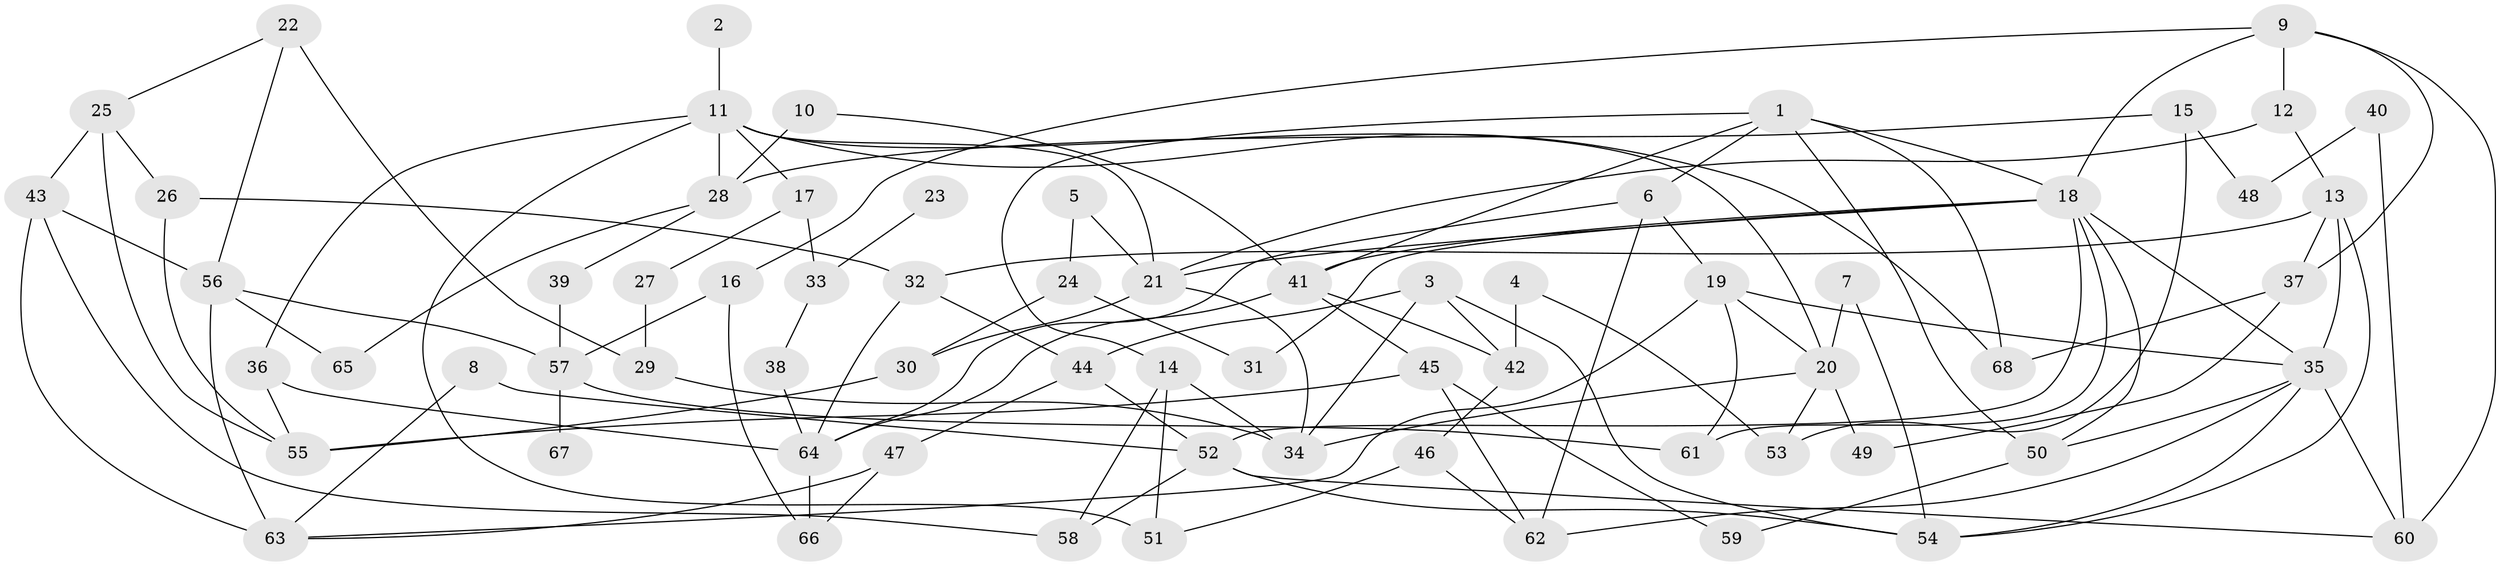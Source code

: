 // original degree distribution, {5: 0.051470588235294115, 6: 0.051470588235294115, 3: 0.19852941176470587, 11: 0.007352941176470588, 4: 0.19117647058823528, 2: 0.3014705882352941, 1: 0.18382352941176472, 7: 0.014705882352941176}
// Generated by graph-tools (version 1.1) at 2025/01/03/09/25 03:01:10]
// undirected, 68 vertices, 125 edges
graph export_dot {
graph [start="1"]
  node [color=gray90,style=filled];
  1;
  2;
  3;
  4;
  5;
  6;
  7;
  8;
  9;
  10;
  11;
  12;
  13;
  14;
  15;
  16;
  17;
  18;
  19;
  20;
  21;
  22;
  23;
  24;
  25;
  26;
  27;
  28;
  29;
  30;
  31;
  32;
  33;
  34;
  35;
  36;
  37;
  38;
  39;
  40;
  41;
  42;
  43;
  44;
  45;
  46;
  47;
  48;
  49;
  50;
  51;
  52;
  53;
  54;
  55;
  56;
  57;
  58;
  59;
  60;
  61;
  62;
  63;
  64;
  65;
  66;
  67;
  68;
  1 -- 6 [weight=1.0];
  1 -- 14 [weight=1.0];
  1 -- 18 [weight=1.0];
  1 -- 41 [weight=1.0];
  1 -- 50 [weight=1.0];
  1 -- 68 [weight=1.0];
  2 -- 11 [weight=1.0];
  3 -- 34 [weight=1.0];
  3 -- 42 [weight=1.0];
  3 -- 44 [weight=1.0];
  3 -- 54 [weight=1.0];
  4 -- 42 [weight=1.0];
  4 -- 53 [weight=1.0];
  5 -- 21 [weight=1.0];
  5 -- 24 [weight=1.0];
  6 -- 19 [weight=1.0];
  6 -- 62 [weight=1.0];
  6 -- 64 [weight=1.0];
  7 -- 20 [weight=1.0];
  7 -- 54 [weight=1.0];
  8 -- 52 [weight=1.0];
  8 -- 63 [weight=1.0];
  9 -- 12 [weight=1.0];
  9 -- 16 [weight=1.0];
  9 -- 18 [weight=1.0];
  9 -- 37 [weight=1.0];
  9 -- 60 [weight=1.0];
  10 -- 28 [weight=1.0];
  10 -- 41 [weight=1.0];
  11 -- 17 [weight=1.0];
  11 -- 20 [weight=1.0];
  11 -- 21 [weight=1.0];
  11 -- 28 [weight=2.0];
  11 -- 36 [weight=1.0];
  11 -- 51 [weight=1.0];
  11 -- 68 [weight=1.0];
  12 -- 13 [weight=1.0];
  12 -- 21 [weight=1.0];
  13 -- 32 [weight=1.0];
  13 -- 35 [weight=1.0];
  13 -- 37 [weight=1.0];
  13 -- 54 [weight=1.0];
  14 -- 34 [weight=1.0];
  14 -- 51 [weight=1.0];
  14 -- 58 [weight=1.0];
  15 -- 28 [weight=1.0];
  15 -- 48 [weight=1.0];
  15 -- 53 [weight=1.0];
  16 -- 57 [weight=1.0];
  16 -- 66 [weight=1.0];
  17 -- 27 [weight=1.0];
  17 -- 33 [weight=1.0];
  18 -- 21 [weight=1.0];
  18 -- 31 [weight=1.0];
  18 -- 35 [weight=1.0];
  18 -- 41 [weight=1.0];
  18 -- 50 [weight=1.0];
  18 -- 52 [weight=1.0];
  18 -- 61 [weight=1.0];
  19 -- 20 [weight=1.0];
  19 -- 35 [weight=1.0];
  19 -- 61 [weight=1.0];
  19 -- 63 [weight=1.0];
  20 -- 34 [weight=1.0];
  20 -- 49 [weight=1.0];
  20 -- 53 [weight=1.0];
  21 -- 30 [weight=1.0];
  21 -- 34 [weight=1.0];
  22 -- 25 [weight=1.0];
  22 -- 29 [weight=2.0];
  22 -- 56 [weight=1.0];
  23 -- 33 [weight=1.0];
  24 -- 30 [weight=1.0];
  24 -- 31 [weight=1.0];
  25 -- 26 [weight=1.0];
  25 -- 43 [weight=2.0];
  25 -- 55 [weight=1.0];
  26 -- 32 [weight=1.0];
  26 -- 55 [weight=1.0];
  27 -- 29 [weight=1.0];
  28 -- 39 [weight=1.0];
  28 -- 65 [weight=1.0];
  29 -- 34 [weight=1.0];
  30 -- 55 [weight=1.0];
  32 -- 44 [weight=1.0];
  32 -- 64 [weight=1.0];
  33 -- 38 [weight=1.0];
  35 -- 50 [weight=1.0];
  35 -- 54 [weight=1.0];
  35 -- 60 [weight=1.0];
  35 -- 62 [weight=1.0];
  36 -- 55 [weight=1.0];
  36 -- 64 [weight=1.0];
  37 -- 49 [weight=1.0];
  37 -- 68 [weight=1.0];
  38 -- 64 [weight=1.0];
  39 -- 57 [weight=1.0];
  40 -- 48 [weight=1.0];
  40 -- 60 [weight=1.0];
  41 -- 42 [weight=1.0];
  41 -- 45 [weight=1.0];
  41 -- 64 [weight=1.0];
  42 -- 46 [weight=1.0];
  43 -- 56 [weight=1.0];
  43 -- 58 [weight=1.0];
  43 -- 63 [weight=2.0];
  44 -- 47 [weight=1.0];
  44 -- 52 [weight=1.0];
  45 -- 55 [weight=1.0];
  45 -- 59 [weight=1.0];
  45 -- 62 [weight=1.0];
  46 -- 51 [weight=1.0];
  46 -- 62 [weight=1.0];
  47 -- 63 [weight=1.0];
  47 -- 66 [weight=1.0];
  50 -- 59 [weight=1.0];
  52 -- 54 [weight=1.0];
  52 -- 58 [weight=1.0];
  52 -- 60 [weight=1.0];
  56 -- 57 [weight=1.0];
  56 -- 63 [weight=1.0];
  56 -- 65 [weight=1.0];
  57 -- 61 [weight=1.0];
  57 -- 67 [weight=1.0];
  64 -- 66 [weight=1.0];
}
